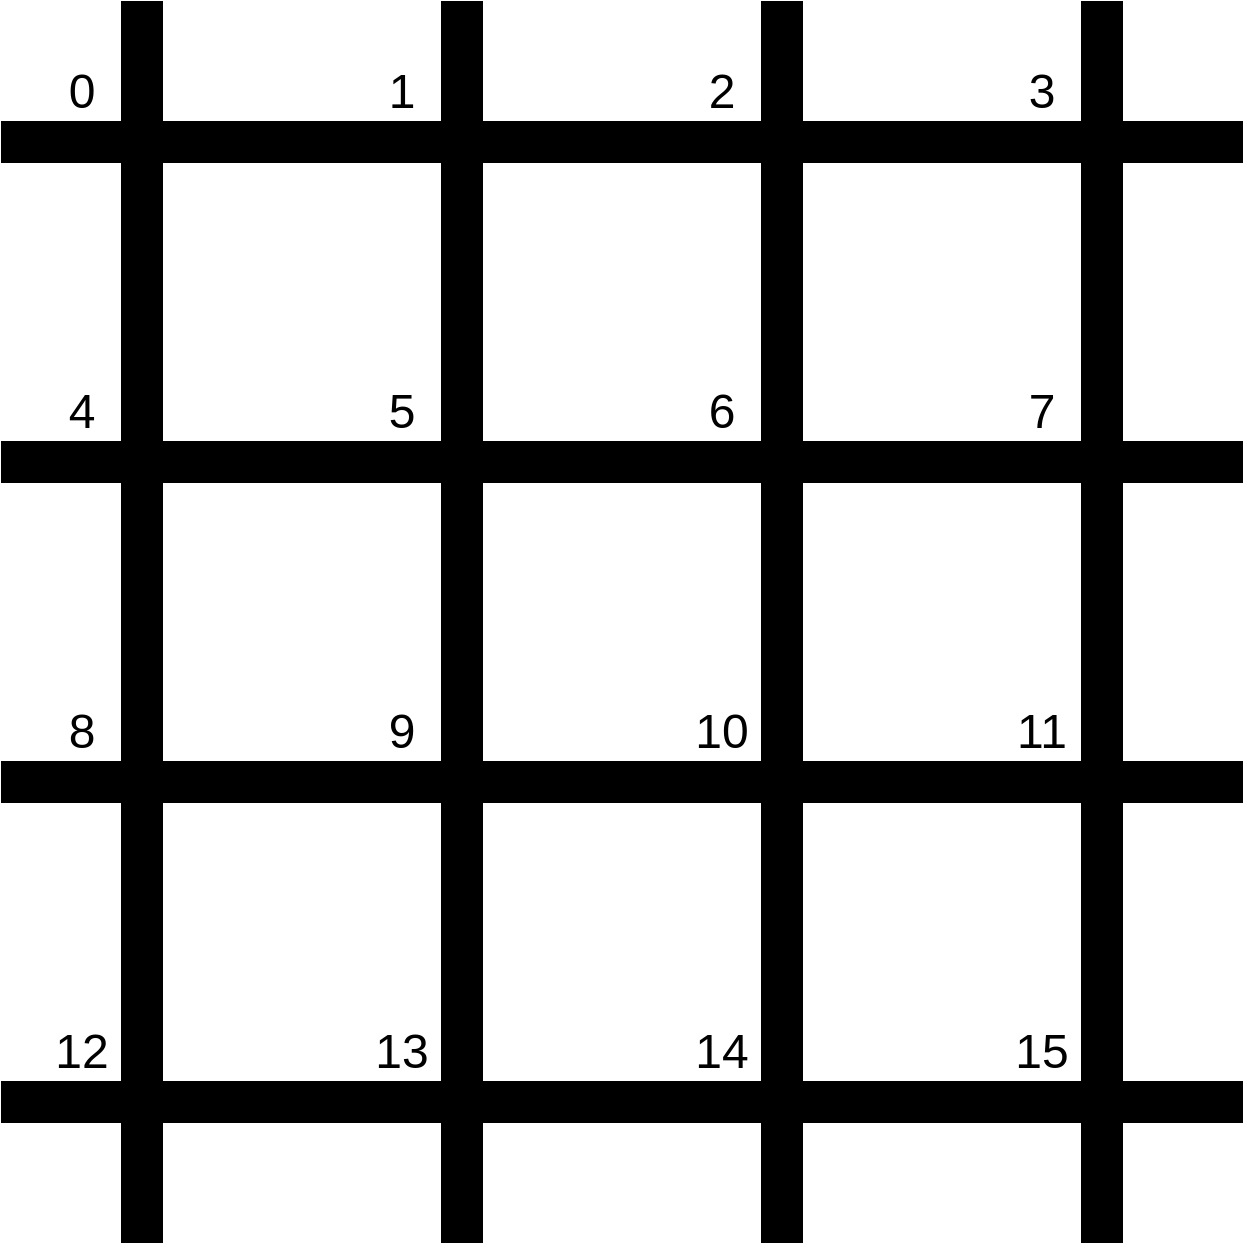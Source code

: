 <mxfile>
    <diagram id="6AsNC5EVu9v-7kKoqnSw" name="Page-1">
        <mxGraphModel dx="968" dy="806" grid="1" gridSize="10" guides="1" tooltips="1" connect="1" arrows="1" fold="1" page="1" pageScale="1" pageWidth="827" pageHeight="1169" math="0" shadow="0">
            <root>
                <mxCell id="0"/>
                <mxCell id="1" parent="0"/>
                <mxCell id="2" value="" style="rounded=0;whiteSpace=wrap;html=1;fillColor=#000000;" vertex="1" parent="1">
                    <mxGeometry x="110" y="130" width="620" height="20" as="geometry"/>
                </mxCell>
                <mxCell id="3" value="" style="rounded=0;whiteSpace=wrap;html=1;fillColor=#000000;" vertex="1" parent="1">
                    <mxGeometry x="110" y="290" width="620" height="20" as="geometry"/>
                </mxCell>
                <mxCell id="4" value="" style="rounded=0;whiteSpace=wrap;html=1;fillColor=#000000;" vertex="1" parent="1">
                    <mxGeometry x="110" y="450" width="620" height="20" as="geometry"/>
                </mxCell>
                <mxCell id="5" value="" style="rounded=0;whiteSpace=wrap;html=1;fillColor=#000000;" vertex="1" parent="1">
                    <mxGeometry x="110" y="610" width="620" height="20" as="geometry"/>
                </mxCell>
                <mxCell id="6" value="" style="rounded=0;whiteSpace=wrap;html=1;rotation=-90;fillColor=#000000;" vertex="1" parent="1">
                    <mxGeometry x="-130" y="370" width="620" height="20" as="geometry"/>
                </mxCell>
                <mxCell id="7" value="" style="rounded=0;whiteSpace=wrap;html=1;rotation=-90;fillColor=#000000;" vertex="1" parent="1">
                    <mxGeometry x="30" y="370" width="620" height="20" as="geometry"/>
                </mxCell>
                <mxCell id="8" value="" style="rounded=0;whiteSpace=wrap;html=1;rotation=-90;fillColor=#000000;" vertex="1" parent="1">
                    <mxGeometry x="190" y="370" width="620" height="20" as="geometry"/>
                </mxCell>
                <mxCell id="9" value="" style="rounded=0;whiteSpace=wrap;html=1;rotation=-90;fillColor=#000000;" vertex="1" parent="1">
                    <mxGeometry x="350" y="370" width="620" height="20" as="geometry"/>
                </mxCell>
                <mxCell id="10" value="0" style="text;html=1;strokeColor=none;fillColor=none;align=center;verticalAlign=middle;whiteSpace=wrap;rounded=0;fontSize=24;" vertex="1" parent="1">
                    <mxGeometry x="120" y="100" width="60" height="30" as="geometry"/>
                </mxCell>
                <mxCell id="11" value="1" style="text;html=1;strokeColor=none;fillColor=none;align=center;verticalAlign=middle;whiteSpace=wrap;rounded=0;fontSize=24;" vertex="1" parent="1">
                    <mxGeometry x="280" y="100" width="60" height="30" as="geometry"/>
                </mxCell>
                <mxCell id="12" value="2" style="text;html=1;strokeColor=none;fillColor=none;align=center;verticalAlign=middle;whiteSpace=wrap;rounded=0;fontSize=24;" vertex="1" parent="1">
                    <mxGeometry x="440" y="100" width="60" height="30" as="geometry"/>
                </mxCell>
                <mxCell id="13" value="3" style="text;html=1;strokeColor=none;fillColor=none;align=center;verticalAlign=middle;whiteSpace=wrap;rounded=0;fontSize=24;" vertex="1" parent="1">
                    <mxGeometry x="600" y="100" width="60" height="30" as="geometry"/>
                </mxCell>
                <mxCell id="14" value="4" style="text;html=1;strokeColor=none;fillColor=none;align=center;verticalAlign=middle;whiteSpace=wrap;rounded=0;fontSize=24;" vertex="1" parent="1">
                    <mxGeometry x="120" y="260" width="60" height="30" as="geometry"/>
                </mxCell>
                <mxCell id="15" value="5" style="text;html=1;strokeColor=none;fillColor=none;align=center;verticalAlign=middle;whiteSpace=wrap;rounded=0;fontSize=24;" vertex="1" parent="1">
                    <mxGeometry x="280" y="260" width="60" height="30" as="geometry"/>
                </mxCell>
                <mxCell id="16" value="6" style="text;html=1;strokeColor=none;fillColor=none;align=center;verticalAlign=middle;whiteSpace=wrap;rounded=0;fontSize=24;" vertex="1" parent="1">
                    <mxGeometry x="440" y="260" width="60" height="30" as="geometry"/>
                </mxCell>
                <mxCell id="17" value="7" style="text;html=1;strokeColor=none;fillColor=none;align=center;verticalAlign=middle;whiteSpace=wrap;rounded=0;fontSize=24;" vertex="1" parent="1">
                    <mxGeometry x="600" y="260" width="60" height="30" as="geometry"/>
                </mxCell>
                <mxCell id="18" value="12" style="text;html=1;strokeColor=none;fillColor=none;align=center;verticalAlign=middle;whiteSpace=wrap;rounded=0;fontSize=24;" vertex="1" parent="1">
                    <mxGeometry x="120" y="580" width="60" height="30" as="geometry"/>
                </mxCell>
                <mxCell id="19" value="13" style="text;html=1;strokeColor=none;fillColor=none;align=center;verticalAlign=middle;whiteSpace=wrap;rounded=0;fontSize=24;" vertex="1" parent="1">
                    <mxGeometry x="280" y="580" width="60" height="30" as="geometry"/>
                </mxCell>
                <mxCell id="20" value="14" style="text;html=1;strokeColor=none;fillColor=none;align=center;verticalAlign=middle;whiteSpace=wrap;rounded=0;fontSize=24;" vertex="1" parent="1">
                    <mxGeometry x="440" y="580" width="60" height="30" as="geometry"/>
                </mxCell>
                <mxCell id="21" value="15" style="text;html=1;strokeColor=none;fillColor=none;align=center;verticalAlign=middle;whiteSpace=wrap;rounded=0;fontSize=24;" vertex="1" parent="1">
                    <mxGeometry x="600" y="580" width="60" height="30" as="geometry"/>
                </mxCell>
                <mxCell id="22" value="8" style="text;html=1;strokeColor=none;fillColor=none;align=center;verticalAlign=middle;whiteSpace=wrap;rounded=0;fontSize=24;" vertex="1" parent="1">
                    <mxGeometry x="120" y="420" width="60" height="30" as="geometry"/>
                </mxCell>
                <mxCell id="23" value="9" style="text;html=1;strokeColor=none;fillColor=none;align=center;verticalAlign=middle;whiteSpace=wrap;rounded=0;fontSize=24;" vertex="1" parent="1">
                    <mxGeometry x="280" y="420" width="60" height="30" as="geometry"/>
                </mxCell>
                <mxCell id="24" value="10" style="text;html=1;strokeColor=none;fillColor=none;align=center;verticalAlign=middle;whiteSpace=wrap;rounded=0;fontSize=24;" vertex="1" parent="1">
                    <mxGeometry x="440" y="420" width="60" height="30" as="geometry"/>
                </mxCell>
                <mxCell id="25" value="11" style="text;html=1;strokeColor=none;fillColor=none;align=center;verticalAlign=middle;whiteSpace=wrap;rounded=0;fontSize=24;" vertex="1" parent="1">
                    <mxGeometry x="600" y="420" width="60" height="30" as="geometry"/>
                </mxCell>
            </root>
        </mxGraphModel>
    </diagram>
</mxfile>